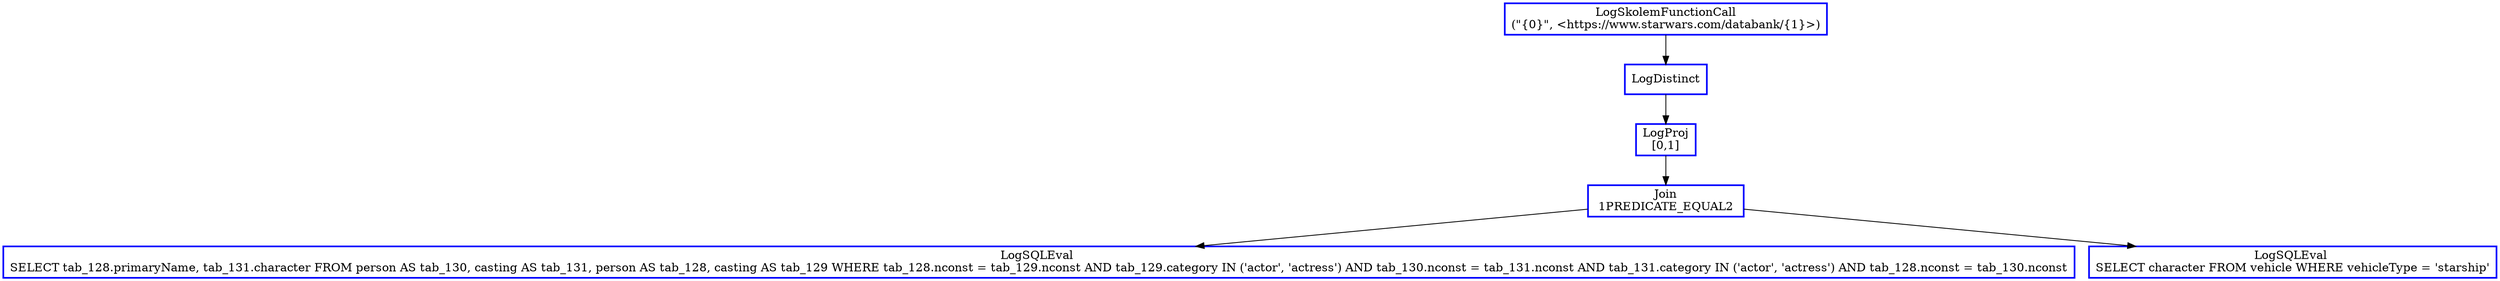 digraph  g{
node [shape=rectangle, color=black, fontcolor=black, style=bold]
0 [label="LogSkolemFunctionCall
(\"{0}\", <https://www.starwars.com/databank/{1}>)" , color = blue] ; 
1 [label="LogDistinct" , color = blue] ; 
0 -> 1 ; 
2 [label="LogProj
[0,1]" , color = blue] ; 
1 -> 2 ; 
3 [label="Join\n 1PREDICATE_EQUAL2 ", color = blue] ; 
2 -> 3 ; 
4 [label="LogSQLEval 
SELECT tab_128.primaryName, tab_131.character FROM person AS tab_130, casting AS tab_131, person AS tab_128, casting AS tab_129 WHERE tab_128.nconst = tab_129.nconst AND tab_129.category IN ('actor', 'actress') AND tab_130.nconst = tab_131.nconst AND tab_131.category IN ('actor', 'actress') AND tab_128.nconst = tab_130.nconst", color = blue] ; 
3 -> 4 ; 
5 [label="LogSQLEval 
SELECT character FROM vehicle WHERE vehicleType = 'starship'", color = blue] ; 
3 -> 5 ; 
}

